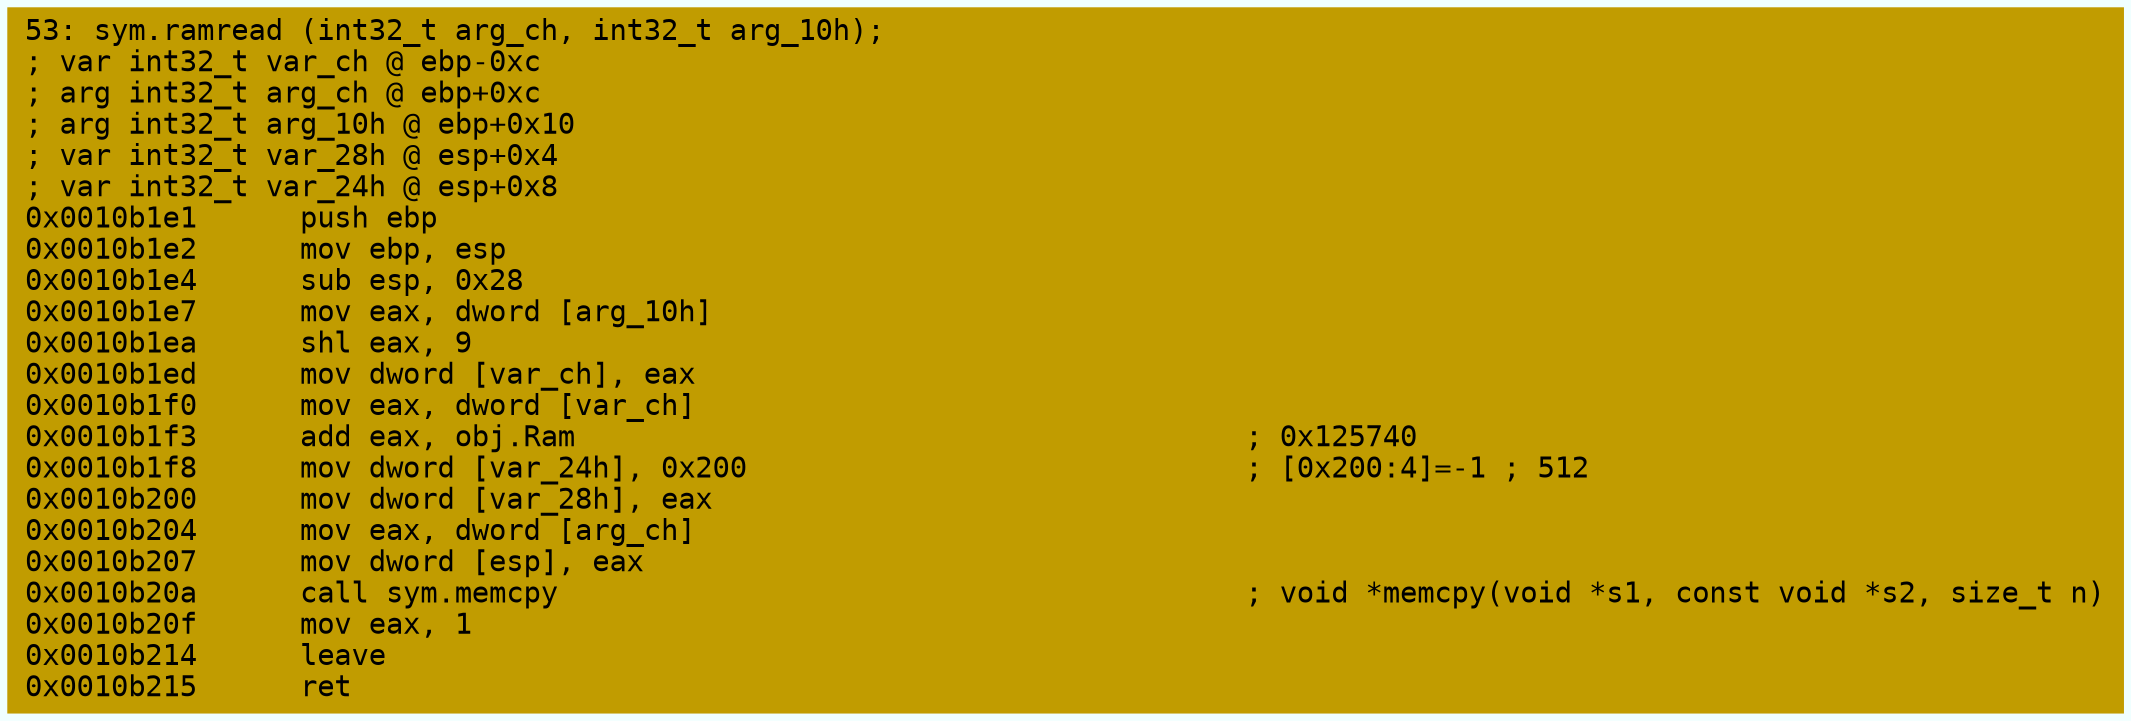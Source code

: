 digraph code {
	graph [bgcolor=azure fontsize=8 fontname="Courier" splines="ortho"];
	node [fillcolor=gray style=filled shape=box];
	edge [arrowhead="normal"];
	"0x0010b1e1" [URL="sym.ramread/0x0010b1e1", fillcolor="#c19c00",color="#c19c00", fontname="Courier",label="53: sym.ramread (int32_t arg_ch, int32_t arg_10h);\l; var int32_t var_ch @ ebp-0xc\l; arg int32_t arg_ch @ ebp+0xc\l; arg int32_t arg_10h @ ebp+0x10\l; var int32_t var_28h @ esp+0x4\l; var int32_t var_24h @ esp+0x8\l0x0010b1e1      push ebp\l0x0010b1e2      mov ebp, esp\l0x0010b1e4      sub esp, 0x28\l0x0010b1e7      mov eax, dword [arg_10h]\l0x0010b1ea      shl eax, 9\l0x0010b1ed      mov dword [var_ch], eax\l0x0010b1f0      mov eax, dword [var_ch]\l0x0010b1f3      add eax, obj.Ram                                       ; 0x125740\l0x0010b1f8      mov dword [var_24h], 0x200                             ; [0x200:4]=-1 ; 512\l0x0010b200      mov dword [var_28h], eax\l0x0010b204      mov eax, dword [arg_ch]\l0x0010b207      mov dword [esp], eax\l0x0010b20a      call sym.memcpy                                        ; void *memcpy(void *s1, const void *s2, size_t n)\l0x0010b20f      mov eax, 1\l0x0010b214      leave\l0x0010b215      ret\l"]
}
